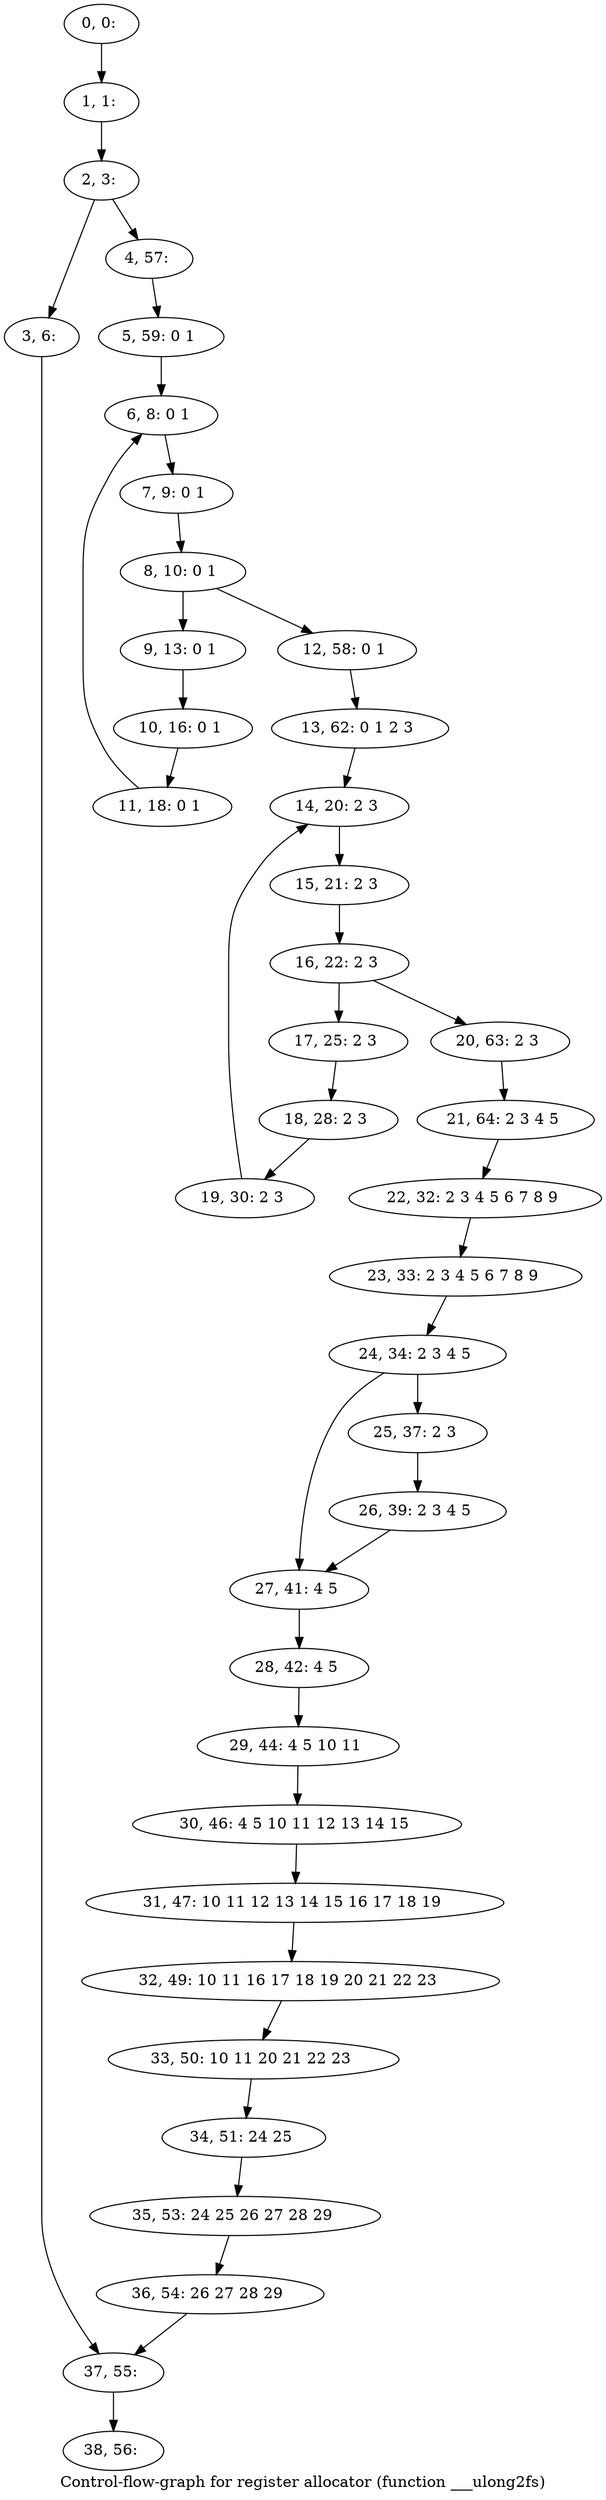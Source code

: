 digraph G {
graph [label="Control-flow-graph for register allocator (function ___ulong2fs)"]
0[label="0, 0: "];
1[label="1, 1: "];
2[label="2, 3: "];
3[label="3, 6: "];
4[label="4, 57: "];
5[label="5, 59: 0 1 "];
6[label="6, 8: 0 1 "];
7[label="7, 9: 0 1 "];
8[label="8, 10: 0 1 "];
9[label="9, 13: 0 1 "];
10[label="10, 16: 0 1 "];
11[label="11, 18: 0 1 "];
12[label="12, 58: 0 1 "];
13[label="13, 62: 0 1 2 3 "];
14[label="14, 20: 2 3 "];
15[label="15, 21: 2 3 "];
16[label="16, 22: 2 3 "];
17[label="17, 25: 2 3 "];
18[label="18, 28: 2 3 "];
19[label="19, 30: 2 3 "];
20[label="20, 63: 2 3 "];
21[label="21, 64: 2 3 4 5 "];
22[label="22, 32: 2 3 4 5 6 7 8 9 "];
23[label="23, 33: 2 3 4 5 6 7 8 9 "];
24[label="24, 34: 2 3 4 5 "];
25[label="25, 37: 2 3 "];
26[label="26, 39: 2 3 4 5 "];
27[label="27, 41: 4 5 "];
28[label="28, 42: 4 5 "];
29[label="29, 44: 4 5 10 11 "];
30[label="30, 46: 4 5 10 11 12 13 14 15 "];
31[label="31, 47: 10 11 12 13 14 15 16 17 18 19 "];
32[label="32, 49: 10 11 16 17 18 19 20 21 22 23 "];
33[label="33, 50: 10 11 20 21 22 23 "];
34[label="34, 51: 24 25 "];
35[label="35, 53: 24 25 26 27 28 29 "];
36[label="36, 54: 26 27 28 29 "];
37[label="37, 55: "];
38[label="38, 56: "];
0->1 ;
1->2 ;
2->3 ;
2->4 ;
3->37 ;
4->5 ;
5->6 ;
6->7 ;
7->8 ;
8->9 ;
8->12 ;
9->10 ;
10->11 ;
11->6 ;
12->13 ;
13->14 ;
14->15 ;
15->16 ;
16->17 ;
16->20 ;
17->18 ;
18->19 ;
19->14 ;
20->21 ;
21->22 ;
22->23 ;
23->24 ;
24->25 ;
24->27 ;
25->26 ;
26->27 ;
27->28 ;
28->29 ;
29->30 ;
30->31 ;
31->32 ;
32->33 ;
33->34 ;
34->35 ;
35->36 ;
36->37 ;
37->38 ;
}
